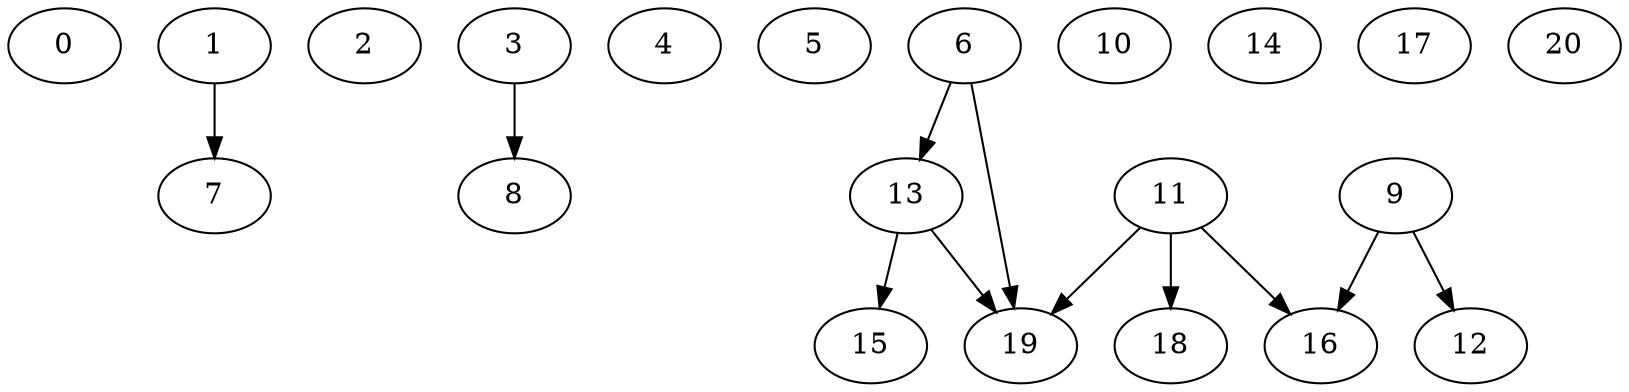 digraph "Random_Nodes_21_Density_0.52_CCR_0.10_WeightType_Random" {
	0	 [Weight=18];
	1	 [Weight=18];
	7	 [Weight=32];
	1 -> 7	 [Weight=2];
	2	 [Weight=21];
	3	 [Weight=18];
	8	 [Weight=21];
	3 -> 8	 [Weight=2];
	4	 [Weight=25];
	5	 [Weight=25];
	6	 [Weight=28];
	13	 [Weight=35];
	6 -> 13	 [Weight=3];
	19	 [Weight=32];
	6 -> 19	 [Weight=2];
	9	 [Weight=14];
	12	 [Weight=18];
	9 -> 12	 [Weight=4];
	16	 [Weight=14];
	9 -> 16	 [Weight=2];
	10	 [Weight=11];
	11	 [Weight=28];
	11 -> 16	 [Weight=6];
	18	 [Weight=25];
	11 -> 18	 [Weight=7];
	11 -> 19	 [Weight=7];
	15	 [Weight=11];
	13 -> 15	 [Weight=3];
	13 -> 19	 [Weight=6];
	14	 [Weight=14];
	17	 [Weight=18];
	20	 [Weight=18];
}
